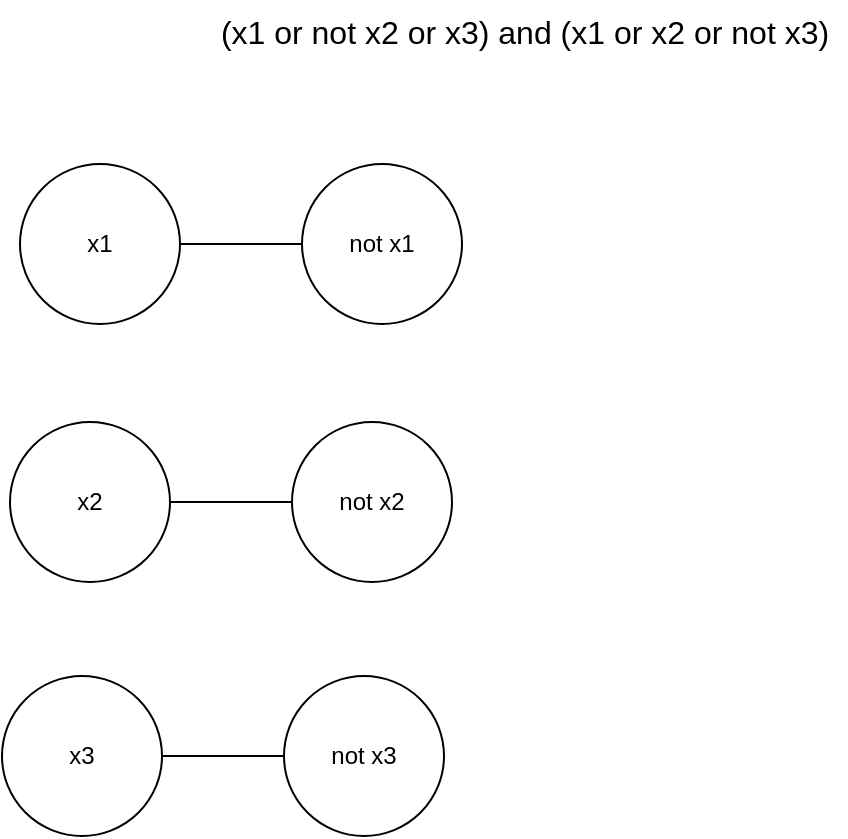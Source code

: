 <mxfile version="26.2.14">
  <diagram name="第 1 页" id="Xnl-DaeFZKARdJeWeRKi">
    <mxGraphModel dx="864" dy="1068" grid="0" gridSize="10" guides="1" tooltips="1" connect="1" arrows="0" fold="1" page="0" pageScale="1" pageWidth="827" pageHeight="1169" math="0" shadow="0">
      <root>
        <mxCell id="0" />
        <mxCell id="1" parent="0" />
        <mxCell id="JnVY9v9r0ZKr1ooGh_Sn-1" value="(x1 or not x2 or x3) and (x1 or x2 or not x3)" style="text;html=1;align=center;verticalAlign=middle;resizable=0;points=[];autosize=1;strokeColor=none;fillColor=none;fontSize=16;" vertex="1" parent="1">
          <mxGeometry x="31" y="-30" width="322" height="31" as="geometry" />
        </mxCell>
        <mxCell id="JnVY9v9r0ZKr1ooGh_Sn-8" style="edgeStyle=none;curved=1;rounded=0;orthogonalLoop=1;jettySize=auto;html=1;exitX=1;exitY=0.5;exitDx=0;exitDy=0;entryX=0;entryY=0.5;entryDx=0;entryDy=0;fontSize=12;endArrow=none;startFill=0;" edge="1" parent="1" source="JnVY9v9r0ZKr1ooGh_Sn-2" target="JnVY9v9r0ZKr1ooGh_Sn-3">
          <mxGeometry relative="1" as="geometry" />
        </mxCell>
        <mxCell id="JnVY9v9r0ZKr1ooGh_Sn-2" value="x1" style="ellipse;whiteSpace=wrap;html=1;" vertex="1" parent="1">
          <mxGeometry x="-60" y="52" width="80" height="80" as="geometry" />
        </mxCell>
        <mxCell id="JnVY9v9r0ZKr1ooGh_Sn-3" value="not x1" style="ellipse;whiteSpace=wrap;html=1;" vertex="1" parent="1">
          <mxGeometry x="81" y="52" width="80" height="80" as="geometry" />
        </mxCell>
        <mxCell id="JnVY9v9r0ZKr1ooGh_Sn-10" style="edgeStyle=none;curved=1;rounded=0;orthogonalLoop=1;jettySize=auto;html=1;exitX=1;exitY=0.5;exitDx=0;exitDy=0;entryX=0;entryY=0.5;entryDx=0;entryDy=0;fontSize=12;endArrow=none;startFill=0;" edge="1" parent="1" source="JnVY9v9r0ZKr1ooGh_Sn-4" target="JnVY9v9r0ZKr1ooGh_Sn-5">
          <mxGeometry relative="1" as="geometry" />
        </mxCell>
        <mxCell id="JnVY9v9r0ZKr1ooGh_Sn-4" value="x3" style="ellipse;whiteSpace=wrap;html=1;" vertex="1" parent="1">
          <mxGeometry x="-69" y="308" width="80" height="80" as="geometry" />
        </mxCell>
        <mxCell id="JnVY9v9r0ZKr1ooGh_Sn-5" value="not x3" style="ellipse;whiteSpace=wrap;html=1;" vertex="1" parent="1">
          <mxGeometry x="72" y="308" width="80" height="80" as="geometry" />
        </mxCell>
        <mxCell id="JnVY9v9r0ZKr1ooGh_Sn-9" style="edgeStyle=none;curved=1;rounded=0;orthogonalLoop=1;jettySize=auto;html=1;exitX=1;exitY=0.5;exitDx=0;exitDy=0;entryX=0;entryY=0.5;entryDx=0;entryDy=0;fontSize=12;endArrow=none;startFill=0;" edge="1" parent="1" source="JnVY9v9r0ZKr1ooGh_Sn-6" target="JnVY9v9r0ZKr1ooGh_Sn-7">
          <mxGeometry relative="1" as="geometry" />
        </mxCell>
        <mxCell id="JnVY9v9r0ZKr1ooGh_Sn-6" value="x2" style="ellipse;whiteSpace=wrap;html=1;" vertex="1" parent="1">
          <mxGeometry x="-65" y="181" width="80" height="80" as="geometry" />
        </mxCell>
        <mxCell id="JnVY9v9r0ZKr1ooGh_Sn-7" value="not x2" style="ellipse;whiteSpace=wrap;html=1;" vertex="1" parent="1">
          <mxGeometry x="76" y="181" width="80" height="80" as="geometry" />
        </mxCell>
      </root>
    </mxGraphModel>
  </diagram>
</mxfile>
